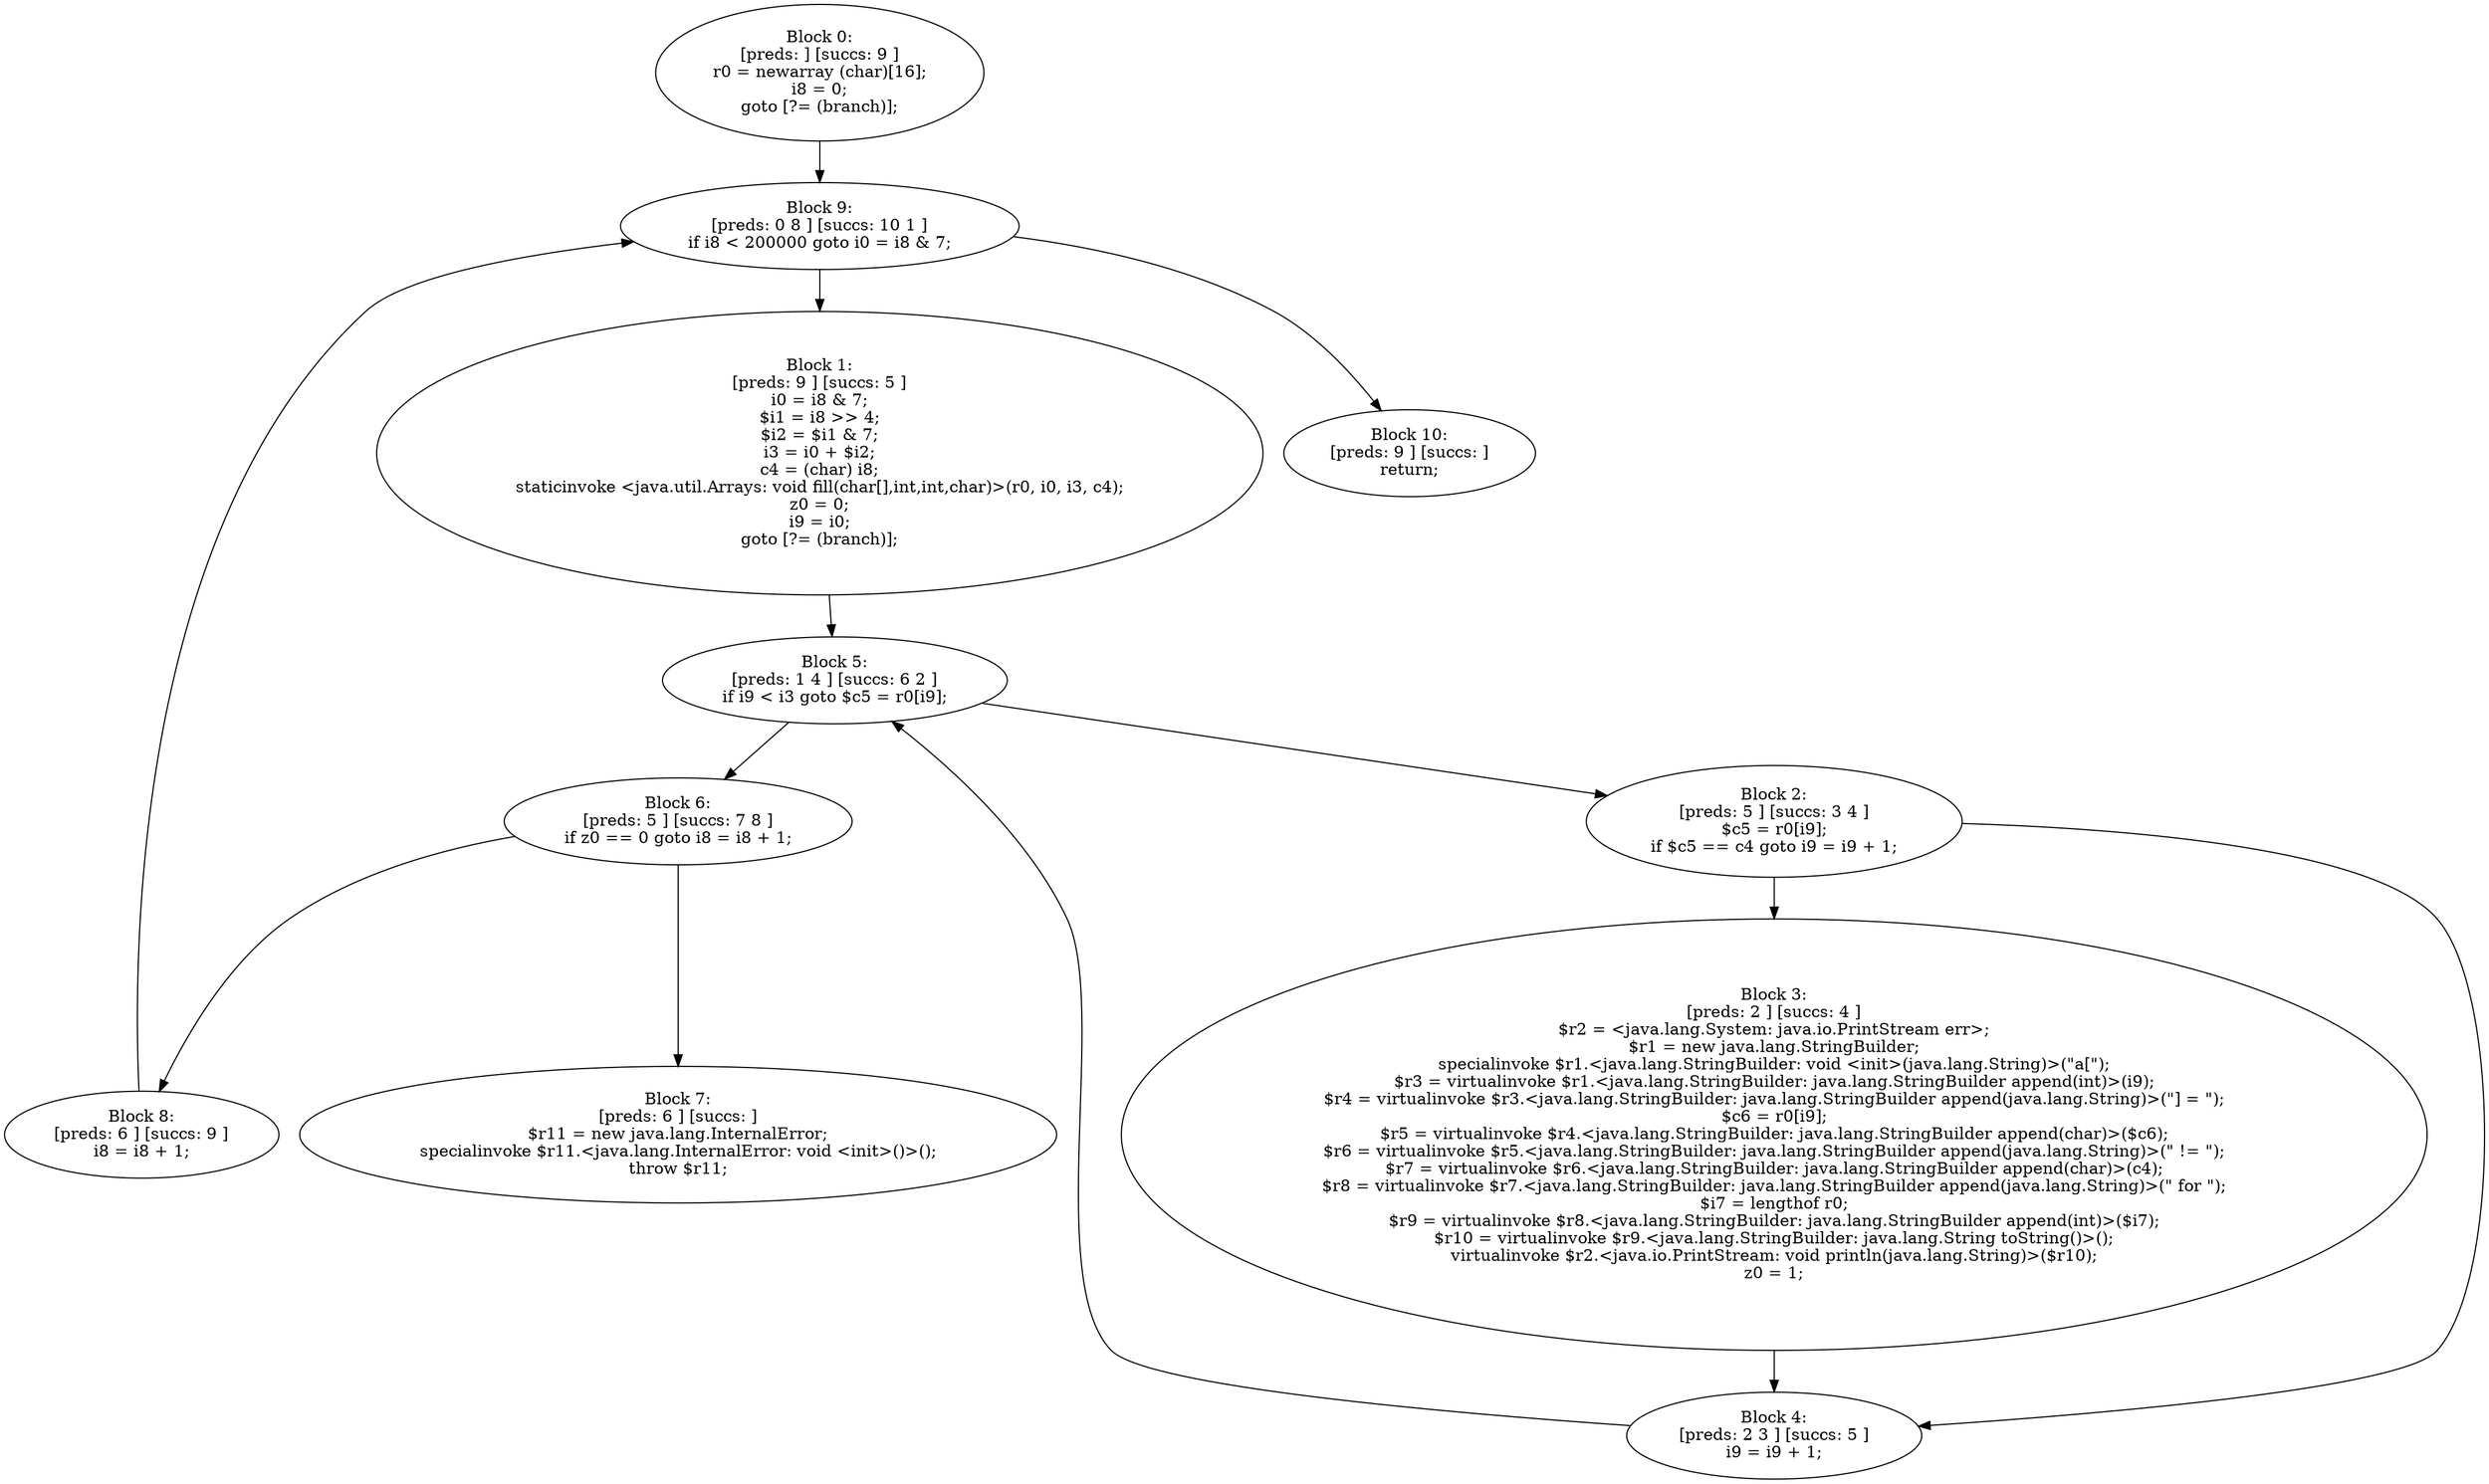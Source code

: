 digraph "unitGraph" {
    "Block 0:
[preds: ] [succs: 9 ]
r0 = newarray (char)[16];
i8 = 0;
goto [?= (branch)];
"
    "Block 1:
[preds: 9 ] [succs: 5 ]
i0 = i8 & 7;
$i1 = i8 >> 4;
$i2 = $i1 & 7;
i3 = i0 + $i2;
c4 = (char) i8;
staticinvoke <java.util.Arrays: void fill(char[],int,int,char)>(r0, i0, i3, c4);
z0 = 0;
i9 = i0;
goto [?= (branch)];
"
    "Block 2:
[preds: 5 ] [succs: 3 4 ]
$c5 = r0[i9];
if $c5 == c4 goto i9 = i9 + 1;
"
    "Block 3:
[preds: 2 ] [succs: 4 ]
$r2 = <java.lang.System: java.io.PrintStream err>;
$r1 = new java.lang.StringBuilder;
specialinvoke $r1.<java.lang.StringBuilder: void <init>(java.lang.String)>(\"a[\");
$r3 = virtualinvoke $r1.<java.lang.StringBuilder: java.lang.StringBuilder append(int)>(i9);
$r4 = virtualinvoke $r3.<java.lang.StringBuilder: java.lang.StringBuilder append(java.lang.String)>(\"] = \");
$c6 = r0[i9];
$r5 = virtualinvoke $r4.<java.lang.StringBuilder: java.lang.StringBuilder append(char)>($c6);
$r6 = virtualinvoke $r5.<java.lang.StringBuilder: java.lang.StringBuilder append(java.lang.String)>(\" != \");
$r7 = virtualinvoke $r6.<java.lang.StringBuilder: java.lang.StringBuilder append(char)>(c4);
$r8 = virtualinvoke $r7.<java.lang.StringBuilder: java.lang.StringBuilder append(java.lang.String)>(\" for \");
$i7 = lengthof r0;
$r9 = virtualinvoke $r8.<java.lang.StringBuilder: java.lang.StringBuilder append(int)>($i7);
$r10 = virtualinvoke $r9.<java.lang.StringBuilder: java.lang.String toString()>();
virtualinvoke $r2.<java.io.PrintStream: void println(java.lang.String)>($r10);
z0 = 1;
"
    "Block 4:
[preds: 2 3 ] [succs: 5 ]
i9 = i9 + 1;
"
    "Block 5:
[preds: 1 4 ] [succs: 6 2 ]
if i9 < i3 goto $c5 = r0[i9];
"
    "Block 6:
[preds: 5 ] [succs: 7 8 ]
if z0 == 0 goto i8 = i8 + 1;
"
    "Block 7:
[preds: 6 ] [succs: ]
$r11 = new java.lang.InternalError;
specialinvoke $r11.<java.lang.InternalError: void <init>()>();
throw $r11;
"
    "Block 8:
[preds: 6 ] [succs: 9 ]
i8 = i8 + 1;
"
    "Block 9:
[preds: 0 8 ] [succs: 10 1 ]
if i8 < 200000 goto i0 = i8 & 7;
"
    "Block 10:
[preds: 9 ] [succs: ]
return;
"
    "Block 0:
[preds: ] [succs: 9 ]
r0 = newarray (char)[16];
i8 = 0;
goto [?= (branch)];
"->"Block 9:
[preds: 0 8 ] [succs: 10 1 ]
if i8 < 200000 goto i0 = i8 & 7;
";
    "Block 1:
[preds: 9 ] [succs: 5 ]
i0 = i8 & 7;
$i1 = i8 >> 4;
$i2 = $i1 & 7;
i3 = i0 + $i2;
c4 = (char) i8;
staticinvoke <java.util.Arrays: void fill(char[],int,int,char)>(r0, i0, i3, c4);
z0 = 0;
i9 = i0;
goto [?= (branch)];
"->"Block 5:
[preds: 1 4 ] [succs: 6 2 ]
if i9 < i3 goto $c5 = r0[i9];
";
    "Block 2:
[preds: 5 ] [succs: 3 4 ]
$c5 = r0[i9];
if $c5 == c4 goto i9 = i9 + 1;
"->"Block 3:
[preds: 2 ] [succs: 4 ]
$r2 = <java.lang.System: java.io.PrintStream err>;
$r1 = new java.lang.StringBuilder;
specialinvoke $r1.<java.lang.StringBuilder: void <init>(java.lang.String)>(\"a[\");
$r3 = virtualinvoke $r1.<java.lang.StringBuilder: java.lang.StringBuilder append(int)>(i9);
$r4 = virtualinvoke $r3.<java.lang.StringBuilder: java.lang.StringBuilder append(java.lang.String)>(\"] = \");
$c6 = r0[i9];
$r5 = virtualinvoke $r4.<java.lang.StringBuilder: java.lang.StringBuilder append(char)>($c6);
$r6 = virtualinvoke $r5.<java.lang.StringBuilder: java.lang.StringBuilder append(java.lang.String)>(\" != \");
$r7 = virtualinvoke $r6.<java.lang.StringBuilder: java.lang.StringBuilder append(char)>(c4);
$r8 = virtualinvoke $r7.<java.lang.StringBuilder: java.lang.StringBuilder append(java.lang.String)>(\" for \");
$i7 = lengthof r0;
$r9 = virtualinvoke $r8.<java.lang.StringBuilder: java.lang.StringBuilder append(int)>($i7);
$r10 = virtualinvoke $r9.<java.lang.StringBuilder: java.lang.String toString()>();
virtualinvoke $r2.<java.io.PrintStream: void println(java.lang.String)>($r10);
z0 = 1;
";
    "Block 2:
[preds: 5 ] [succs: 3 4 ]
$c5 = r0[i9];
if $c5 == c4 goto i9 = i9 + 1;
"->"Block 4:
[preds: 2 3 ] [succs: 5 ]
i9 = i9 + 1;
";
    "Block 3:
[preds: 2 ] [succs: 4 ]
$r2 = <java.lang.System: java.io.PrintStream err>;
$r1 = new java.lang.StringBuilder;
specialinvoke $r1.<java.lang.StringBuilder: void <init>(java.lang.String)>(\"a[\");
$r3 = virtualinvoke $r1.<java.lang.StringBuilder: java.lang.StringBuilder append(int)>(i9);
$r4 = virtualinvoke $r3.<java.lang.StringBuilder: java.lang.StringBuilder append(java.lang.String)>(\"] = \");
$c6 = r0[i9];
$r5 = virtualinvoke $r4.<java.lang.StringBuilder: java.lang.StringBuilder append(char)>($c6);
$r6 = virtualinvoke $r5.<java.lang.StringBuilder: java.lang.StringBuilder append(java.lang.String)>(\" != \");
$r7 = virtualinvoke $r6.<java.lang.StringBuilder: java.lang.StringBuilder append(char)>(c4);
$r8 = virtualinvoke $r7.<java.lang.StringBuilder: java.lang.StringBuilder append(java.lang.String)>(\" for \");
$i7 = lengthof r0;
$r9 = virtualinvoke $r8.<java.lang.StringBuilder: java.lang.StringBuilder append(int)>($i7);
$r10 = virtualinvoke $r9.<java.lang.StringBuilder: java.lang.String toString()>();
virtualinvoke $r2.<java.io.PrintStream: void println(java.lang.String)>($r10);
z0 = 1;
"->"Block 4:
[preds: 2 3 ] [succs: 5 ]
i9 = i9 + 1;
";
    "Block 4:
[preds: 2 3 ] [succs: 5 ]
i9 = i9 + 1;
"->"Block 5:
[preds: 1 4 ] [succs: 6 2 ]
if i9 < i3 goto $c5 = r0[i9];
";
    "Block 5:
[preds: 1 4 ] [succs: 6 2 ]
if i9 < i3 goto $c5 = r0[i9];
"->"Block 6:
[preds: 5 ] [succs: 7 8 ]
if z0 == 0 goto i8 = i8 + 1;
";
    "Block 5:
[preds: 1 4 ] [succs: 6 2 ]
if i9 < i3 goto $c5 = r0[i9];
"->"Block 2:
[preds: 5 ] [succs: 3 4 ]
$c5 = r0[i9];
if $c5 == c4 goto i9 = i9 + 1;
";
    "Block 6:
[preds: 5 ] [succs: 7 8 ]
if z0 == 0 goto i8 = i8 + 1;
"->"Block 7:
[preds: 6 ] [succs: ]
$r11 = new java.lang.InternalError;
specialinvoke $r11.<java.lang.InternalError: void <init>()>();
throw $r11;
";
    "Block 6:
[preds: 5 ] [succs: 7 8 ]
if z0 == 0 goto i8 = i8 + 1;
"->"Block 8:
[preds: 6 ] [succs: 9 ]
i8 = i8 + 1;
";
    "Block 8:
[preds: 6 ] [succs: 9 ]
i8 = i8 + 1;
"->"Block 9:
[preds: 0 8 ] [succs: 10 1 ]
if i8 < 200000 goto i0 = i8 & 7;
";
    "Block 9:
[preds: 0 8 ] [succs: 10 1 ]
if i8 < 200000 goto i0 = i8 & 7;
"->"Block 10:
[preds: 9 ] [succs: ]
return;
";
    "Block 9:
[preds: 0 8 ] [succs: 10 1 ]
if i8 < 200000 goto i0 = i8 & 7;
"->"Block 1:
[preds: 9 ] [succs: 5 ]
i0 = i8 & 7;
$i1 = i8 >> 4;
$i2 = $i1 & 7;
i3 = i0 + $i2;
c4 = (char) i8;
staticinvoke <java.util.Arrays: void fill(char[],int,int,char)>(r0, i0, i3, c4);
z0 = 0;
i9 = i0;
goto [?= (branch)];
";
}
